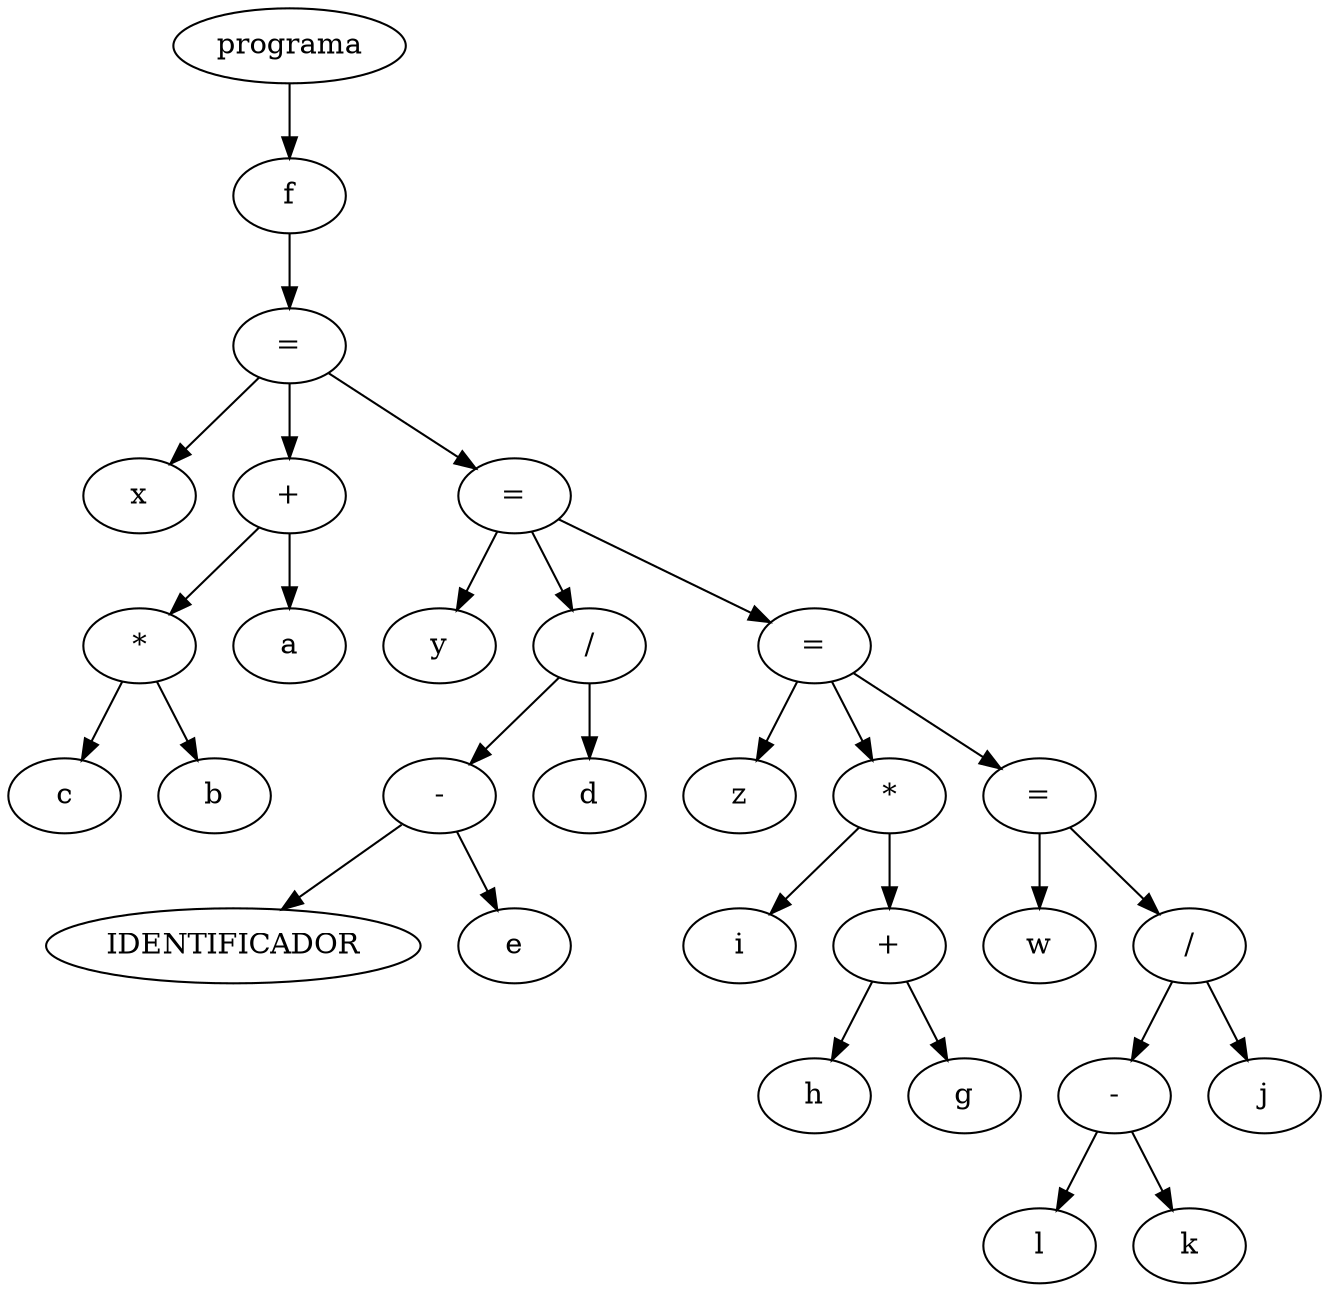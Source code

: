 digraph G {
node_0x25e63d0 [label="programa"]
node_0x25e6380 [label="f"]
node_0x25e63d0 -> node_0x25e6380
node_0x25e5790 [label="="]
node_0x25e6380 -> node_0x25e5790
node_0x25e5480 [label="x"]
node_0x25e5790 -> node_0x25e5480
node_0x25e5570 [label="+"]
node_0x25e5790 -> node_0x25e5570
node_0x25e5660 [label="*"]
node_0x25e5570 -> node_0x25e5660
node_0x25e5700 [label="c"]
node_0x25e5660 -> node_0x25e5700
node_0x25e5610 [label="b"]
node_0x25e5660 -> node_0x25e5610
node_0x25e5520 [label="a"]
node_0x25e5570 -> node_0x25e5520
node_0x25e5b10 [label="="]
node_0x25e5790 -> node_0x25e5b10
node_0x25e5850 [label="y"]
node_0x25e5b10 -> node_0x25e5850
node_0x25e5940 [label="/"]
node_0x25e5b10 -> node_0x25e5940
node_0x25e5a30 [label="-"]
node_0x25e5940 -> node_0x25e5a30
node_0x25e5a80 [label="IDENTIFICADOR"]
node_0x25e5a30 -> node_0x25e5a80
node_0x25e59e0 [label="e"]
node_0x25e5a30 -> node_0x25e59e0
node_0x25e58f0 [label="d"]
node_0x25e5940 -> node_0x25e58f0
node_0x25e5ec0 [label="="]
node_0x25e5b10 -> node_0x25e5ec0
node_0x25e5bd0 [label="z"]
node_0x25e5ec0 -> node_0x25e5bd0
node_0x25e5dd0 [label="*"]
node_0x25e5ec0 -> node_0x25e5dd0
node_0x25e5e70 [label="i"]
node_0x25e5dd0 -> node_0x25e5e70
node_0x25e5cc0 [label="+"]
node_0x25e5dd0 -> node_0x25e5cc0
node_0x25e5d60 [label="h"]
node_0x25e5cc0 -> node_0x25e5d60
node_0x25e5c70 [label="g"]
node_0x25e5cc0 -> node_0x25e5c70
node_0x25e62b0 [label="="]
node_0x25e5ec0 -> node_0x25e62b0
node_0x25e5fa0 [label="w"]
node_0x25e62b0 -> node_0x25e5fa0
node_0x25e6090 [label="/"]
node_0x25e62b0 -> node_0x25e6090
node_0x25e6180 [label="-"]
node_0x25e6090 -> node_0x25e6180
node_0x25e6220 [label="l"]
node_0x25e6180 -> node_0x25e6220
node_0x25e6130 [label="k"]
node_0x25e6180 -> node_0x25e6130
node_0x25e6040 [label="j"]
node_0x25e6090 -> node_0x25e6040
}
